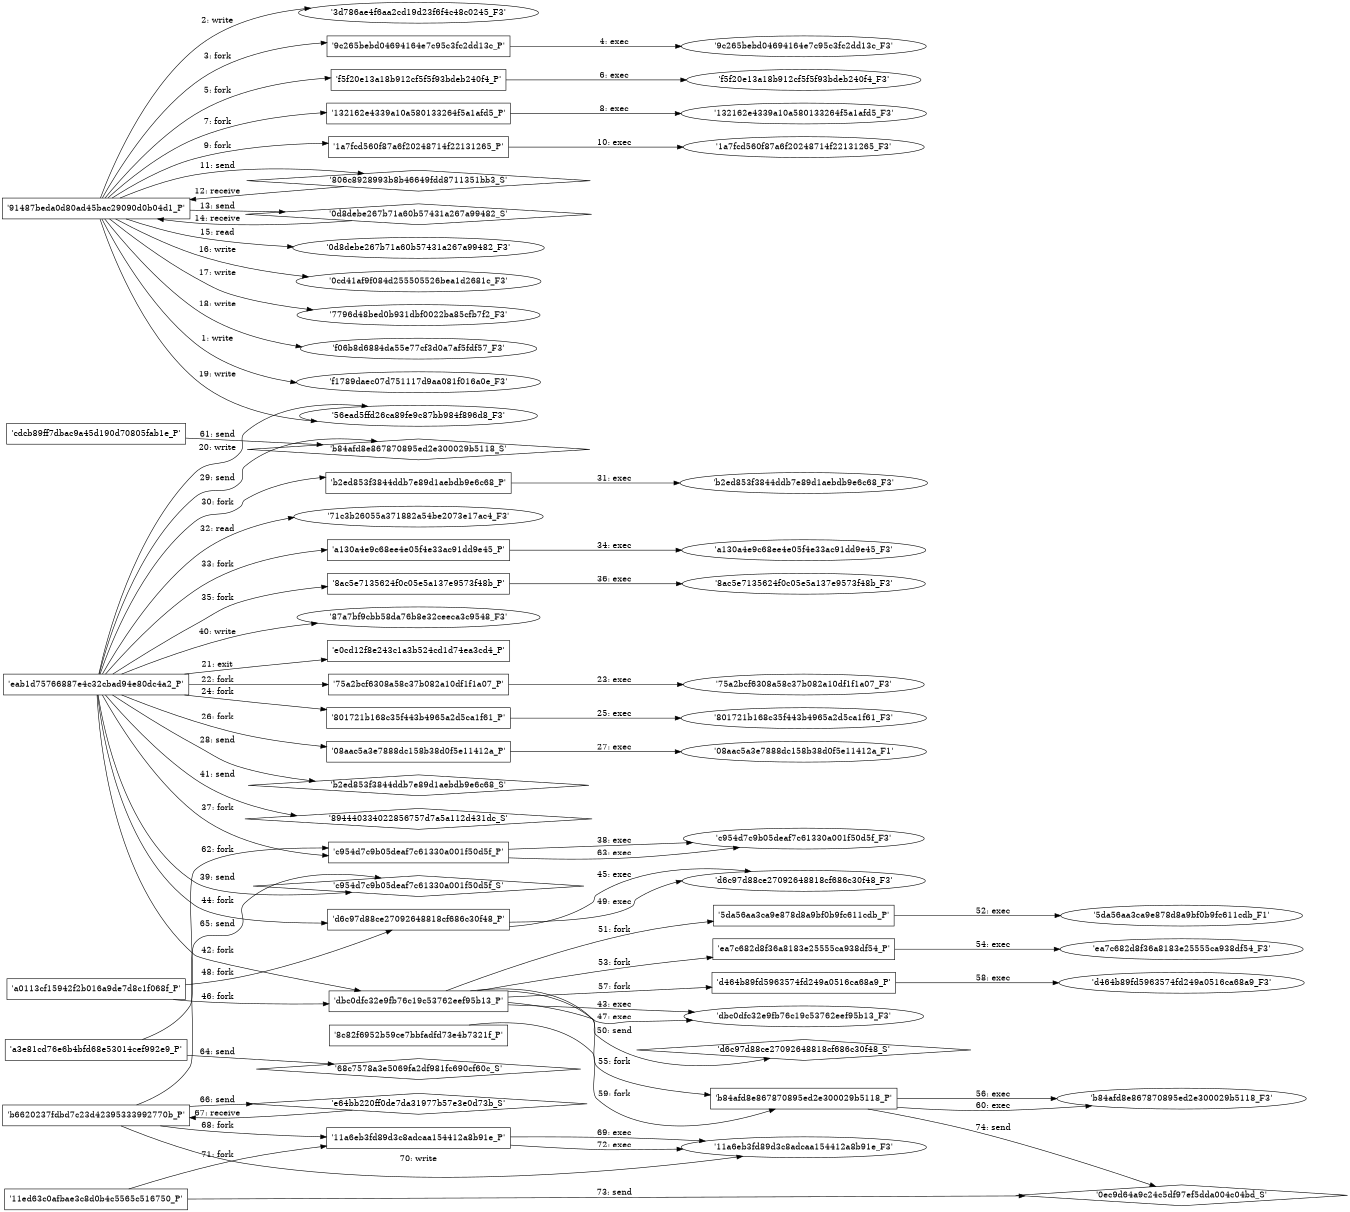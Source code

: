 digraph "D:\Learning\Paper\apt\基于CTI的攻击预警\Dataset\攻击图\ASGfromALLCTI\Combing Through Brushaloader Amid Massive Detection Uptick.dot" {
rankdir="LR"
size="9"
fixedsize="false"
splines="true"
nodesep=0.3
ranksep=0
fontsize=10
overlap="scalexy"
engine= "neato"
	"'f1789daec07d751117d9aa081f016a0e_F3'" [node_type=file shape=ellipse]
	"'91487beda0d80ad45bac29090d0b04d1_P'" [node_type=Process shape=box]
	"'91487beda0d80ad45bac29090d0b04d1_P'" -> "'f1789daec07d751117d9aa081f016a0e_F3'" [label="1: write"]
	"'3d786ae4f6aa2cd19d23f6f4c48c0245_F3'" [node_type=file shape=ellipse]
	"'91487beda0d80ad45bac29090d0b04d1_P'" [node_type=Process shape=box]
	"'91487beda0d80ad45bac29090d0b04d1_P'" -> "'3d786ae4f6aa2cd19d23f6f4c48c0245_F3'" [label="2: write"]
	"'91487beda0d80ad45bac29090d0b04d1_P'" [node_type=Process shape=box]
	"'9c265bebd04694164e7c95c3fc2dd13c_P'" [node_type=Process shape=box]
	"'91487beda0d80ad45bac29090d0b04d1_P'" -> "'9c265bebd04694164e7c95c3fc2dd13c_P'" [label="3: fork"]
	"'9c265bebd04694164e7c95c3fc2dd13c_P'" [node_type=Process shape=box]
	"'9c265bebd04694164e7c95c3fc2dd13c_F3'" [node_type=File shape=ellipse]
	"'9c265bebd04694164e7c95c3fc2dd13c_P'" -> "'9c265bebd04694164e7c95c3fc2dd13c_F3'" [label="4: exec"]
	"'91487beda0d80ad45bac29090d0b04d1_P'" [node_type=Process shape=box]
	"'f5f20e13a18b912cf5f5f93bdeb240f4_P'" [node_type=Process shape=box]
	"'91487beda0d80ad45bac29090d0b04d1_P'" -> "'f5f20e13a18b912cf5f5f93bdeb240f4_P'" [label="5: fork"]
	"'f5f20e13a18b912cf5f5f93bdeb240f4_P'" [node_type=Process shape=box]
	"'f5f20e13a18b912cf5f5f93bdeb240f4_F3'" [node_type=File shape=ellipse]
	"'f5f20e13a18b912cf5f5f93bdeb240f4_P'" -> "'f5f20e13a18b912cf5f5f93bdeb240f4_F3'" [label="6: exec"]
	"'91487beda0d80ad45bac29090d0b04d1_P'" [node_type=Process shape=box]
	"'132162e4339a10a580133264f5a1afd5_P'" [node_type=Process shape=box]
	"'91487beda0d80ad45bac29090d0b04d1_P'" -> "'132162e4339a10a580133264f5a1afd5_P'" [label="7: fork"]
	"'132162e4339a10a580133264f5a1afd5_P'" [node_type=Process shape=box]
	"'132162e4339a10a580133264f5a1afd5_F3'" [node_type=File shape=ellipse]
	"'132162e4339a10a580133264f5a1afd5_P'" -> "'132162e4339a10a580133264f5a1afd5_F3'" [label="8: exec"]
	"'91487beda0d80ad45bac29090d0b04d1_P'" [node_type=Process shape=box]
	"'1a7fcd560f87a6f20248714f22131265_P'" [node_type=Process shape=box]
	"'91487beda0d80ad45bac29090d0b04d1_P'" -> "'1a7fcd560f87a6f20248714f22131265_P'" [label="9: fork"]
	"'1a7fcd560f87a6f20248714f22131265_P'" [node_type=Process shape=box]
	"'1a7fcd560f87a6f20248714f22131265_F3'" [node_type=File shape=ellipse]
	"'1a7fcd560f87a6f20248714f22131265_P'" -> "'1a7fcd560f87a6f20248714f22131265_F3'" [label="10: exec"]
	"'806c8928993b8b46649fdd8711351bb3_S'" [node_type=Socket shape=diamond]
	"'91487beda0d80ad45bac29090d0b04d1_P'" [node_type=Process shape=box]
	"'91487beda0d80ad45bac29090d0b04d1_P'" -> "'806c8928993b8b46649fdd8711351bb3_S'" [label="11: send"]
	"'806c8928993b8b46649fdd8711351bb3_S'" -> "'91487beda0d80ad45bac29090d0b04d1_P'" [label="12: receive"]
	"'0d8debe267b71a60b57431a267a99482_S'" [node_type=Socket shape=diamond]
	"'91487beda0d80ad45bac29090d0b04d1_P'" [node_type=Process shape=box]
	"'91487beda0d80ad45bac29090d0b04d1_P'" -> "'0d8debe267b71a60b57431a267a99482_S'" [label="13: send"]
	"'0d8debe267b71a60b57431a267a99482_S'" -> "'91487beda0d80ad45bac29090d0b04d1_P'" [label="14: receive"]
	"'0d8debe267b71a60b57431a267a99482_F3'" [node_type=file shape=ellipse]
	"'91487beda0d80ad45bac29090d0b04d1_P'" [node_type=Process shape=box]
	"'91487beda0d80ad45bac29090d0b04d1_P'" -> "'0d8debe267b71a60b57431a267a99482_F3'" [label="15: read"]
	"'0cd41af9f084d255505526bea1d2681c_F3'" [node_type=file shape=ellipse]
	"'91487beda0d80ad45bac29090d0b04d1_P'" [node_type=Process shape=box]
	"'91487beda0d80ad45bac29090d0b04d1_P'" -> "'0cd41af9f084d255505526bea1d2681c_F3'" [label="16: write"]
	"'7796d48bed0b931dbf0022ba85cfb7f2_F3'" [node_type=file shape=ellipse]
	"'91487beda0d80ad45bac29090d0b04d1_P'" [node_type=Process shape=box]
	"'91487beda0d80ad45bac29090d0b04d1_P'" -> "'7796d48bed0b931dbf0022ba85cfb7f2_F3'" [label="17: write"]
	"'f06b8d6884da55e77cf3d0a7af5fdf57_F3'" [node_type=file shape=ellipse]
	"'91487beda0d80ad45bac29090d0b04d1_P'" [node_type=Process shape=box]
	"'91487beda0d80ad45bac29090d0b04d1_P'" -> "'f06b8d6884da55e77cf3d0a7af5fdf57_F3'" [label="18: write"]
	"'56ead5ffd26ca89fe9c87bb984f896d8_F3'" [node_type=file shape=ellipse]
	"'91487beda0d80ad45bac29090d0b04d1_P'" [node_type=Process shape=box]
	"'91487beda0d80ad45bac29090d0b04d1_P'" -> "'56ead5ffd26ca89fe9c87bb984f896d8_F3'" [label="19: write"]
	"'56ead5ffd26ca89fe9c87bb984f896d8_F3'" [node_type=file shape=ellipse]
	"'eab1d75766887e4c32cbad94e80dc4a2_P'" [node_type=Process shape=box]
	"'eab1d75766887e4c32cbad94e80dc4a2_P'" -> "'56ead5ffd26ca89fe9c87bb984f896d8_F3'" [label="20: write"]
	"'eab1d75766887e4c32cbad94e80dc4a2_P'" [node_type=Process shape=box]
	"'e0cd12f8e243c1a3b524cd1d74ea3cd4_P'" [node_type=Process shape=box]
	"'eab1d75766887e4c32cbad94e80dc4a2_P'" -> "'e0cd12f8e243c1a3b524cd1d74ea3cd4_P'" [label="21: exit"]
	"'eab1d75766887e4c32cbad94e80dc4a2_P'" [node_type=Process shape=box]
	"'75a2bcf6308a58c37b082a10df1f1a07_P'" [node_type=Process shape=box]
	"'eab1d75766887e4c32cbad94e80dc4a2_P'" -> "'75a2bcf6308a58c37b082a10df1f1a07_P'" [label="22: fork"]
	"'75a2bcf6308a58c37b082a10df1f1a07_P'" [node_type=Process shape=box]
	"'75a2bcf6308a58c37b082a10df1f1a07_F3'" [node_type=File shape=ellipse]
	"'75a2bcf6308a58c37b082a10df1f1a07_P'" -> "'75a2bcf6308a58c37b082a10df1f1a07_F3'" [label="23: exec"]
	"'eab1d75766887e4c32cbad94e80dc4a2_P'" [node_type=Process shape=box]
	"'801721b168c35f443b4965a2d5ca1f61_P'" [node_type=Process shape=box]
	"'eab1d75766887e4c32cbad94e80dc4a2_P'" -> "'801721b168c35f443b4965a2d5ca1f61_P'" [label="24: fork"]
	"'801721b168c35f443b4965a2d5ca1f61_P'" [node_type=Process shape=box]
	"'801721b168c35f443b4965a2d5ca1f61_F3'" [node_type=File shape=ellipse]
	"'801721b168c35f443b4965a2d5ca1f61_P'" -> "'801721b168c35f443b4965a2d5ca1f61_F3'" [label="25: exec"]
	"'eab1d75766887e4c32cbad94e80dc4a2_P'" [node_type=Process shape=box]
	"'08aac5a3e7888dc158b38d0f5e11412a_P'" [node_type=Process shape=box]
	"'eab1d75766887e4c32cbad94e80dc4a2_P'" -> "'08aac5a3e7888dc158b38d0f5e11412a_P'" [label="26: fork"]
	"'08aac5a3e7888dc158b38d0f5e11412a_P'" [node_type=Process shape=box]
	"'08aac5a3e7888dc158b38d0f5e11412a_F1'" [node_type=File shape=ellipse]
	"'08aac5a3e7888dc158b38d0f5e11412a_P'" -> "'08aac5a3e7888dc158b38d0f5e11412a_F1'" [label="27: exec"]
	"'b2ed853f3844ddb7e89d1aebdb9e6c68_S'" [node_type=Socket shape=diamond]
	"'eab1d75766887e4c32cbad94e80dc4a2_P'" [node_type=Process shape=box]
	"'eab1d75766887e4c32cbad94e80dc4a2_P'" -> "'b2ed853f3844ddb7e89d1aebdb9e6c68_S'" [label="28: send"]
	"'b84afd8e867870895ed2e300029b5118_S'" [node_type=Socket shape=diamond]
	"'eab1d75766887e4c32cbad94e80dc4a2_P'" [node_type=Process shape=box]
	"'eab1d75766887e4c32cbad94e80dc4a2_P'" -> "'b84afd8e867870895ed2e300029b5118_S'" [label="29: send"]
	"'eab1d75766887e4c32cbad94e80dc4a2_P'" [node_type=Process shape=box]
	"'b2ed853f3844ddb7e89d1aebdb9e6c68_P'" [node_type=Process shape=box]
	"'eab1d75766887e4c32cbad94e80dc4a2_P'" -> "'b2ed853f3844ddb7e89d1aebdb9e6c68_P'" [label="30: fork"]
	"'b2ed853f3844ddb7e89d1aebdb9e6c68_P'" [node_type=Process shape=box]
	"'b2ed853f3844ddb7e89d1aebdb9e6c68_F3'" [node_type=File shape=ellipse]
	"'b2ed853f3844ddb7e89d1aebdb9e6c68_P'" -> "'b2ed853f3844ddb7e89d1aebdb9e6c68_F3'" [label="31: exec"]
	"'71c3b26055a371882a54be2073e17ac4_F3'" [node_type=file shape=ellipse]
	"'eab1d75766887e4c32cbad94e80dc4a2_P'" [node_type=Process shape=box]
	"'eab1d75766887e4c32cbad94e80dc4a2_P'" -> "'71c3b26055a371882a54be2073e17ac4_F3'" [label="32: read"]
	"'eab1d75766887e4c32cbad94e80dc4a2_P'" [node_type=Process shape=box]
	"'a130a4e9c68ee4e05f4e33ac91dd9e45_P'" [node_type=Process shape=box]
	"'eab1d75766887e4c32cbad94e80dc4a2_P'" -> "'a130a4e9c68ee4e05f4e33ac91dd9e45_P'" [label="33: fork"]
	"'a130a4e9c68ee4e05f4e33ac91dd9e45_P'" [node_type=Process shape=box]
	"'a130a4e9c68ee4e05f4e33ac91dd9e45_F3'" [node_type=File shape=ellipse]
	"'a130a4e9c68ee4e05f4e33ac91dd9e45_P'" -> "'a130a4e9c68ee4e05f4e33ac91dd9e45_F3'" [label="34: exec"]
	"'eab1d75766887e4c32cbad94e80dc4a2_P'" [node_type=Process shape=box]
	"'8ac5e7135624f0c05e5a137e9573f48b_P'" [node_type=Process shape=box]
	"'eab1d75766887e4c32cbad94e80dc4a2_P'" -> "'8ac5e7135624f0c05e5a137e9573f48b_P'" [label="35: fork"]
	"'8ac5e7135624f0c05e5a137e9573f48b_P'" [node_type=Process shape=box]
	"'8ac5e7135624f0c05e5a137e9573f48b_F3'" [node_type=File shape=ellipse]
	"'8ac5e7135624f0c05e5a137e9573f48b_P'" -> "'8ac5e7135624f0c05e5a137e9573f48b_F3'" [label="36: exec"]
	"'eab1d75766887e4c32cbad94e80dc4a2_P'" [node_type=Process shape=box]
	"'c954d7c9b05deaf7c61330a001f50d5f_P'" [node_type=Process shape=box]
	"'eab1d75766887e4c32cbad94e80dc4a2_P'" -> "'c954d7c9b05deaf7c61330a001f50d5f_P'" [label="37: fork"]
	"'c954d7c9b05deaf7c61330a001f50d5f_P'" [node_type=Process shape=box]
	"'c954d7c9b05deaf7c61330a001f50d5f_F3'" [node_type=File shape=ellipse]
	"'c954d7c9b05deaf7c61330a001f50d5f_P'" -> "'c954d7c9b05deaf7c61330a001f50d5f_F3'" [label="38: exec"]
	"'c954d7c9b05deaf7c61330a001f50d5f_S'" [node_type=Socket shape=diamond]
	"'eab1d75766887e4c32cbad94e80dc4a2_P'" [node_type=Process shape=box]
	"'eab1d75766887e4c32cbad94e80dc4a2_P'" -> "'c954d7c9b05deaf7c61330a001f50d5f_S'" [label="39: send"]
	"'87a7bf9cbb58da76b8e32ceeca3c9548_F3'" [node_type=file shape=ellipse]
	"'eab1d75766887e4c32cbad94e80dc4a2_P'" [node_type=Process shape=box]
	"'eab1d75766887e4c32cbad94e80dc4a2_P'" -> "'87a7bf9cbb58da76b8e32ceeca3c9548_F3'" [label="40: write"]
	"'894440334022856757d7a5a112d431dc_S'" [node_type=Socket shape=diamond]
	"'eab1d75766887e4c32cbad94e80dc4a2_P'" [node_type=Process shape=box]
	"'eab1d75766887e4c32cbad94e80dc4a2_P'" -> "'894440334022856757d7a5a112d431dc_S'" [label="41: send"]
	"'eab1d75766887e4c32cbad94e80dc4a2_P'" [node_type=Process shape=box]
	"'dbc0dfc32e9fb76c19c53762eef95b13_P'" [node_type=Process shape=box]
	"'eab1d75766887e4c32cbad94e80dc4a2_P'" -> "'dbc0dfc32e9fb76c19c53762eef95b13_P'" [label="42: fork"]
	"'dbc0dfc32e9fb76c19c53762eef95b13_P'" [node_type=Process shape=box]
	"'dbc0dfc32e9fb76c19c53762eef95b13_F3'" [node_type=File shape=ellipse]
	"'dbc0dfc32e9fb76c19c53762eef95b13_P'" -> "'dbc0dfc32e9fb76c19c53762eef95b13_F3'" [label="43: exec"]
	"'eab1d75766887e4c32cbad94e80dc4a2_P'" [node_type=Process shape=box]
	"'d6c97d88ce27092648818cf686c30f48_P'" [node_type=Process shape=box]
	"'eab1d75766887e4c32cbad94e80dc4a2_P'" -> "'d6c97d88ce27092648818cf686c30f48_P'" [label="44: fork"]
	"'d6c97d88ce27092648818cf686c30f48_P'" [node_type=Process shape=box]
	"'d6c97d88ce27092648818cf686c30f48_F3'" [node_type=File shape=ellipse]
	"'d6c97d88ce27092648818cf686c30f48_P'" -> "'d6c97d88ce27092648818cf686c30f48_F3'" [label="45: exec"]
	"'a0113cf15942f2b016a9de7d8c1f068f_P'" [node_type=Process shape=box]
	"'dbc0dfc32e9fb76c19c53762eef95b13_P'" [node_type=Process shape=box]
	"'a0113cf15942f2b016a9de7d8c1f068f_P'" -> "'dbc0dfc32e9fb76c19c53762eef95b13_P'" [label="46: fork"]
	"'dbc0dfc32e9fb76c19c53762eef95b13_P'" [node_type=Process shape=box]
	"'dbc0dfc32e9fb76c19c53762eef95b13_F3'" [node_type=File shape=ellipse]
	"'dbc0dfc32e9fb76c19c53762eef95b13_P'" -> "'dbc0dfc32e9fb76c19c53762eef95b13_F3'" [label="47: exec"]
	"'a0113cf15942f2b016a9de7d8c1f068f_P'" [node_type=Process shape=box]
	"'d6c97d88ce27092648818cf686c30f48_P'" [node_type=Process shape=box]
	"'a0113cf15942f2b016a9de7d8c1f068f_P'" -> "'d6c97d88ce27092648818cf686c30f48_P'" [label="48: fork"]
	"'d6c97d88ce27092648818cf686c30f48_P'" [node_type=Process shape=box]
	"'d6c97d88ce27092648818cf686c30f48_F3'" [node_type=File shape=ellipse]
	"'d6c97d88ce27092648818cf686c30f48_P'" -> "'d6c97d88ce27092648818cf686c30f48_F3'" [label="49: exec"]
	"'d6c97d88ce27092648818cf686c30f48_S'" [node_type=Socket shape=diamond]
	"'dbc0dfc32e9fb76c19c53762eef95b13_P'" [node_type=Process shape=box]
	"'dbc0dfc32e9fb76c19c53762eef95b13_P'" -> "'d6c97d88ce27092648818cf686c30f48_S'" [label="50: send"]
	"'dbc0dfc32e9fb76c19c53762eef95b13_P'" [node_type=Process shape=box]
	"'5da56aa3ca9e878d8a9bf0b9fc611cdb_P'" [node_type=Process shape=box]
	"'dbc0dfc32e9fb76c19c53762eef95b13_P'" -> "'5da56aa3ca9e878d8a9bf0b9fc611cdb_P'" [label="51: fork"]
	"'5da56aa3ca9e878d8a9bf0b9fc611cdb_P'" [node_type=Process shape=box]
	"'5da56aa3ca9e878d8a9bf0b9fc611cdb_F1'" [node_type=File shape=ellipse]
	"'5da56aa3ca9e878d8a9bf0b9fc611cdb_P'" -> "'5da56aa3ca9e878d8a9bf0b9fc611cdb_F1'" [label="52: exec"]
	"'dbc0dfc32e9fb76c19c53762eef95b13_P'" [node_type=Process shape=box]
	"'ea7c682d8f36a8183e25555ca938df54_P'" [node_type=Process shape=box]
	"'dbc0dfc32e9fb76c19c53762eef95b13_P'" -> "'ea7c682d8f36a8183e25555ca938df54_P'" [label="53: fork"]
	"'ea7c682d8f36a8183e25555ca938df54_P'" [node_type=Process shape=box]
	"'ea7c682d8f36a8183e25555ca938df54_F3'" [node_type=File shape=ellipse]
	"'ea7c682d8f36a8183e25555ca938df54_P'" -> "'ea7c682d8f36a8183e25555ca938df54_F3'" [label="54: exec"]
	"'dbc0dfc32e9fb76c19c53762eef95b13_P'" [node_type=Process shape=box]
	"'b84afd8e867870895ed2e300029b5118_P'" [node_type=Process shape=box]
	"'dbc0dfc32e9fb76c19c53762eef95b13_P'" -> "'b84afd8e867870895ed2e300029b5118_P'" [label="55: fork"]
	"'b84afd8e867870895ed2e300029b5118_P'" [node_type=Process shape=box]
	"'b84afd8e867870895ed2e300029b5118_F3'" [node_type=File shape=ellipse]
	"'b84afd8e867870895ed2e300029b5118_P'" -> "'b84afd8e867870895ed2e300029b5118_F3'" [label="56: exec"]
	"'dbc0dfc32e9fb76c19c53762eef95b13_P'" [node_type=Process shape=box]
	"'d464b89fd5963574fd249a0516ca68a9_P'" [node_type=Process shape=box]
	"'dbc0dfc32e9fb76c19c53762eef95b13_P'" -> "'d464b89fd5963574fd249a0516ca68a9_P'" [label="57: fork"]
	"'d464b89fd5963574fd249a0516ca68a9_P'" [node_type=Process shape=box]
	"'d464b89fd5963574fd249a0516ca68a9_F3'" [node_type=File shape=ellipse]
	"'d464b89fd5963574fd249a0516ca68a9_P'" -> "'d464b89fd5963574fd249a0516ca68a9_F3'" [label="58: exec"]
	"'8c82f6952b59ce7bbfadfd73e4b7321f_P'" [node_type=Process shape=box]
	"'b84afd8e867870895ed2e300029b5118_P'" [node_type=Process shape=box]
	"'8c82f6952b59ce7bbfadfd73e4b7321f_P'" -> "'b84afd8e867870895ed2e300029b5118_P'" [label="59: fork"]
	"'b84afd8e867870895ed2e300029b5118_P'" [node_type=Process shape=box]
	"'b84afd8e867870895ed2e300029b5118_F3'" [node_type=File shape=ellipse]
	"'b84afd8e867870895ed2e300029b5118_P'" -> "'b84afd8e867870895ed2e300029b5118_F3'" [label="60: exec"]
	"'b84afd8e867870895ed2e300029b5118_S'" [node_type=Socket shape=diamond]
	"'cdcb89ff7dbac9a45d190d70805fab1e_P'" [node_type=Process shape=box]
	"'cdcb89ff7dbac9a45d190d70805fab1e_P'" -> "'b84afd8e867870895ed2e300029b5118_S'" [label="61: send"]
	"'a3e81cd76e6b4bfd68e53014cef992e9_P'" [node_type=Process shape=box]
	"'c954d7c9b05deaf7c61330a001f50d5f_P'" [node_type=Process shape=box]
	"'a3e81cd76e6b4bfd68e53014cef992e9_P'" -> "'c954d7c9b05deaf7c61330a001f50d5f_P'" [label="62: fork"]
	"'c954d7c9b05deaf7c61330a001f50d5f_P'" [node_type=Process shape=box]
	"'c954d7c9b05deaf7c61330a001f50d5f_F3'" [node_type=File shape=ellipse]
	"'c954d7c9b05deaf7c61330a001f50d5f_P'" -> "'c954d7c9b05deaf7c61330a001f50d5f_F3'" [label="63: exec"]
	"'68c7578a3e5069fa2df981fc690cf60c_S'" [node_type=Socket shape=diamond]
	"'a3e81cd76e6b4bfd68e53014cef992e9_P'" [node_type=Process shape=box]
	"'a3e81cd76e6b4bfd68e53014cef992e9_P'" -> "'68c7578a3e5069fa2df981fc690cf60c_S'" [label="64: send"]
	"'c954d7c9b05deaf7c61330a001f50d5f_S'" [node_type=Socket shape=diamond]
	"'b6620237fdbd7c23d42395333992770b_P'" [node_type=Process shape=box]
	"'b6620237fdbd7c23d42395333992770b_P'" -> "'c954d7c9b05deaf7c61330a001f50d5f_S'" [label="65: send"]
	"'e64bb220ff0de7da31977b57e3e0d73b_S'" [node_type=Socket shape=diamond]
	"'b6620237fdbd7c23d42395333992770b_P'" [node_type=Process shape=box]
	"'b6620237fdbd7c23d42395333992770b_P'" -> "'e64bb220ff0de7da31977b57e3e0d73b_S'" [label="66: send"]
	"'e64bb220ff0de7da31977b57e3e0d73b_S'" -> "'b6620237fdbd7c23d42395333992770b_P'" [label="67: receive"]
	"'b6620237fdbd7c23d42395333992770b_P'" [node_type=Process shape=box]
	"'11a6eb3fd89d3c8adcaa154412a8b91e_P'" [node_type=Process shape=box]
	"'b6620237fdbd7c23d42395333992770b_P'" -> "'11a6eb3fd89d3c8adcaa154412a8b91e_P'" [label="68: fork"]
	"'11a6eb3fd89d3c8adcaa154412a8b91e_P'" [node_type=Process shape=box]
	"'11a6eb3fd89d3c8adcaa154412a8b91e_F3'" [node_type=File shape=ellipse]
	"'11a6eb3fd89d3c8adcaa154412a8b91e_P'" -> "'11a6eb3fd89d3c8adcaa154412a8b91e_F3'" [label="69: exec"]
	"'11a6eb3fd89d3c8adcaa154412a8b91e_F3'" [node_type=file shape=ellipse]
	"'b6620237fdbd7c23d42395333992770b_P'" [node_type=Process shape=box]
	"'b6620237fdbd7c23d42395333992770b_P'" -> "'11a6eb3fd89d3c8adcaa154412a8b91e_F3'" [label="70: write"]
	"'11ed63c0afbae3c8d0b4c5565c516750_P'" [node_type=Process shape=box]
	"'11a6eb3fd89d3c8adcaa154412a8b91e_P'" [node_type=Process shape=box]
	"'11ed63c0afbae3c8d0b4c5565c516750_P'" -> "'11a6eb3fd89d3c8adcaa154412a8b91e_P'" [label="71: fork"]
	"'11a6eb3fd89d3c8adcaa154412a8b91e_P'" [node_type=Process shape=box]
	"'11a6eb3fd89d3c8adcaa154412a8b91e_F3'" [node_type=File shape=ellipse]
	"'11a6eb3fd89d3c8adcaa154412a8b91e_P'" -> "'11a6eb3fd89d3c8adcaa154412a8b91e_F3'" [label="72: exec"]
	"'0ec9d64a9c24c5df97ef5dda004c04bd_S'" [node_type=Socket shape=diamond]
	"'11ed63c0afbae3c8d0b4c5565c516750_P'" [node_type=Process shape=box]
	"'11ed63c0afbae3c8d0b4c5565c516750_P'" -> "'0ec9d64a9c24c5df97ef5dda004c04bd_S'" [label="73: send"]
	"'0ec9d64a9c24c5df97ef5dda004c04bd_S'" [node_type=Socket shape=diamond]
	"'b84afd8e867870895ed2e300029b5118_P'" [node_type=Process shape=box]
	"'b84afd8e867870895ed2e300029b5118_P'" -> "'0ec9d64a9c24c5df97ef5dda004c04bd_S'" [label="74: send"]
}
